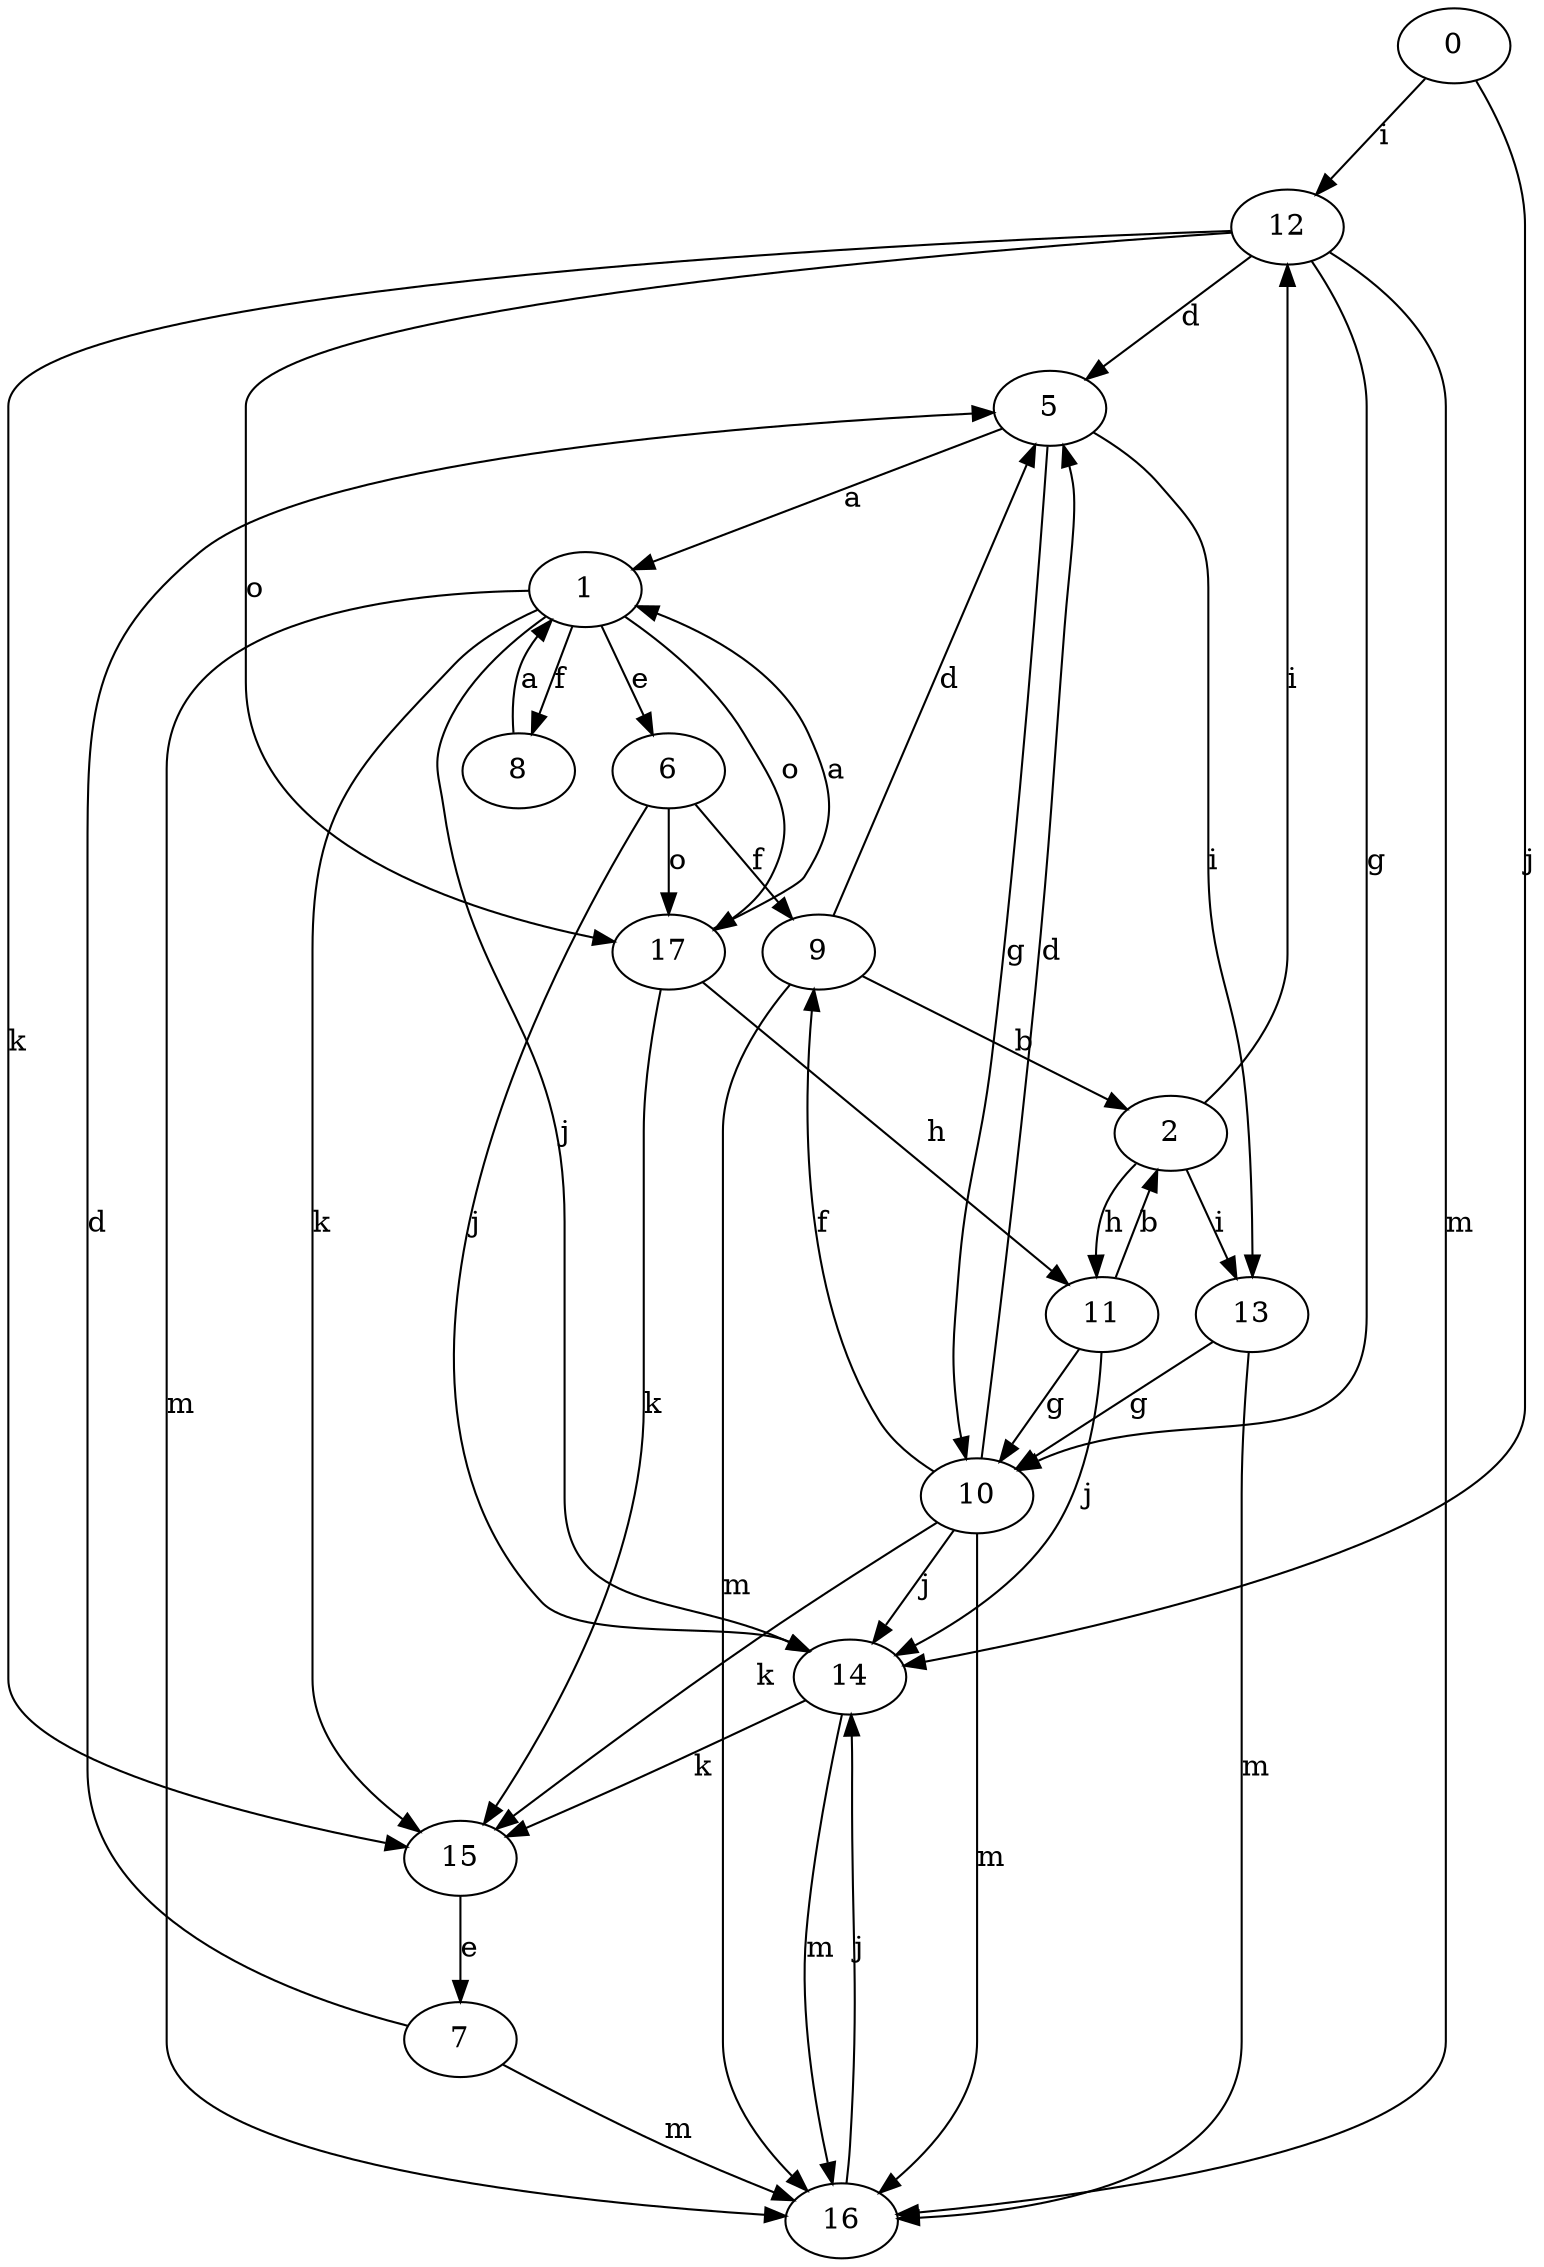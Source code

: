 strict digraph  {
0;
1;
2;
5;
6;
7;
8;
9;
10;
11;
12;
13;
14;
15;
16;
17;
0 -> 12  [label=i];
0 -> 14  [label=j];
1 -> 6  [label=e];
1 -> 8  [label=f];
1 -> 14  [label=j];
1 -> 15  [label=k];
1 -> 16  [label=m];
1 -> 17  [label=o];
2 -> 11  [label=h];
2 -> 12  [label=i];
2 -> 13  [label=i];
5 -> 1  [label=a];
5 -> 10  [label=g];
5 -> 13  [label=i];
6 -> 9  [label=f];
6 -> 14  [label=j];
6 -> 17  [label=o];
7 -> 5  [label=d];
7 -> 16  [label=m];
8 -> 1  [label=a];
9 -> 2  [label=b];
9 -> 5  [label=d];
9 -> 16  [label=m];
10 -> 5  [label=d];
10 -> 9  [label=f];
10 -> 14  [label=j];
10 -> 15  [label=k];
10 -> 16  [label=m];
11 -> 2  [label=b];
11 -> 10  [label=g];
11 -> 14  [label=j];
12 -> 5  [label=d];
12 -> 10  [label=g];
12 -> 15  [label=k];
12 -> 16  [label=m];
12 -> 17  [label=o];
13 -> 10  [label=g];
13 -> 16  [label=m];
14 -> 15  [label=k];
14 -> 16  [label=m];
15 -> 7  [label=e];
16 -> 14  [label=j];
17 -> 1  [label=a];
17 -> 11  [label=h];
17 -> 15  [label=k];
}
